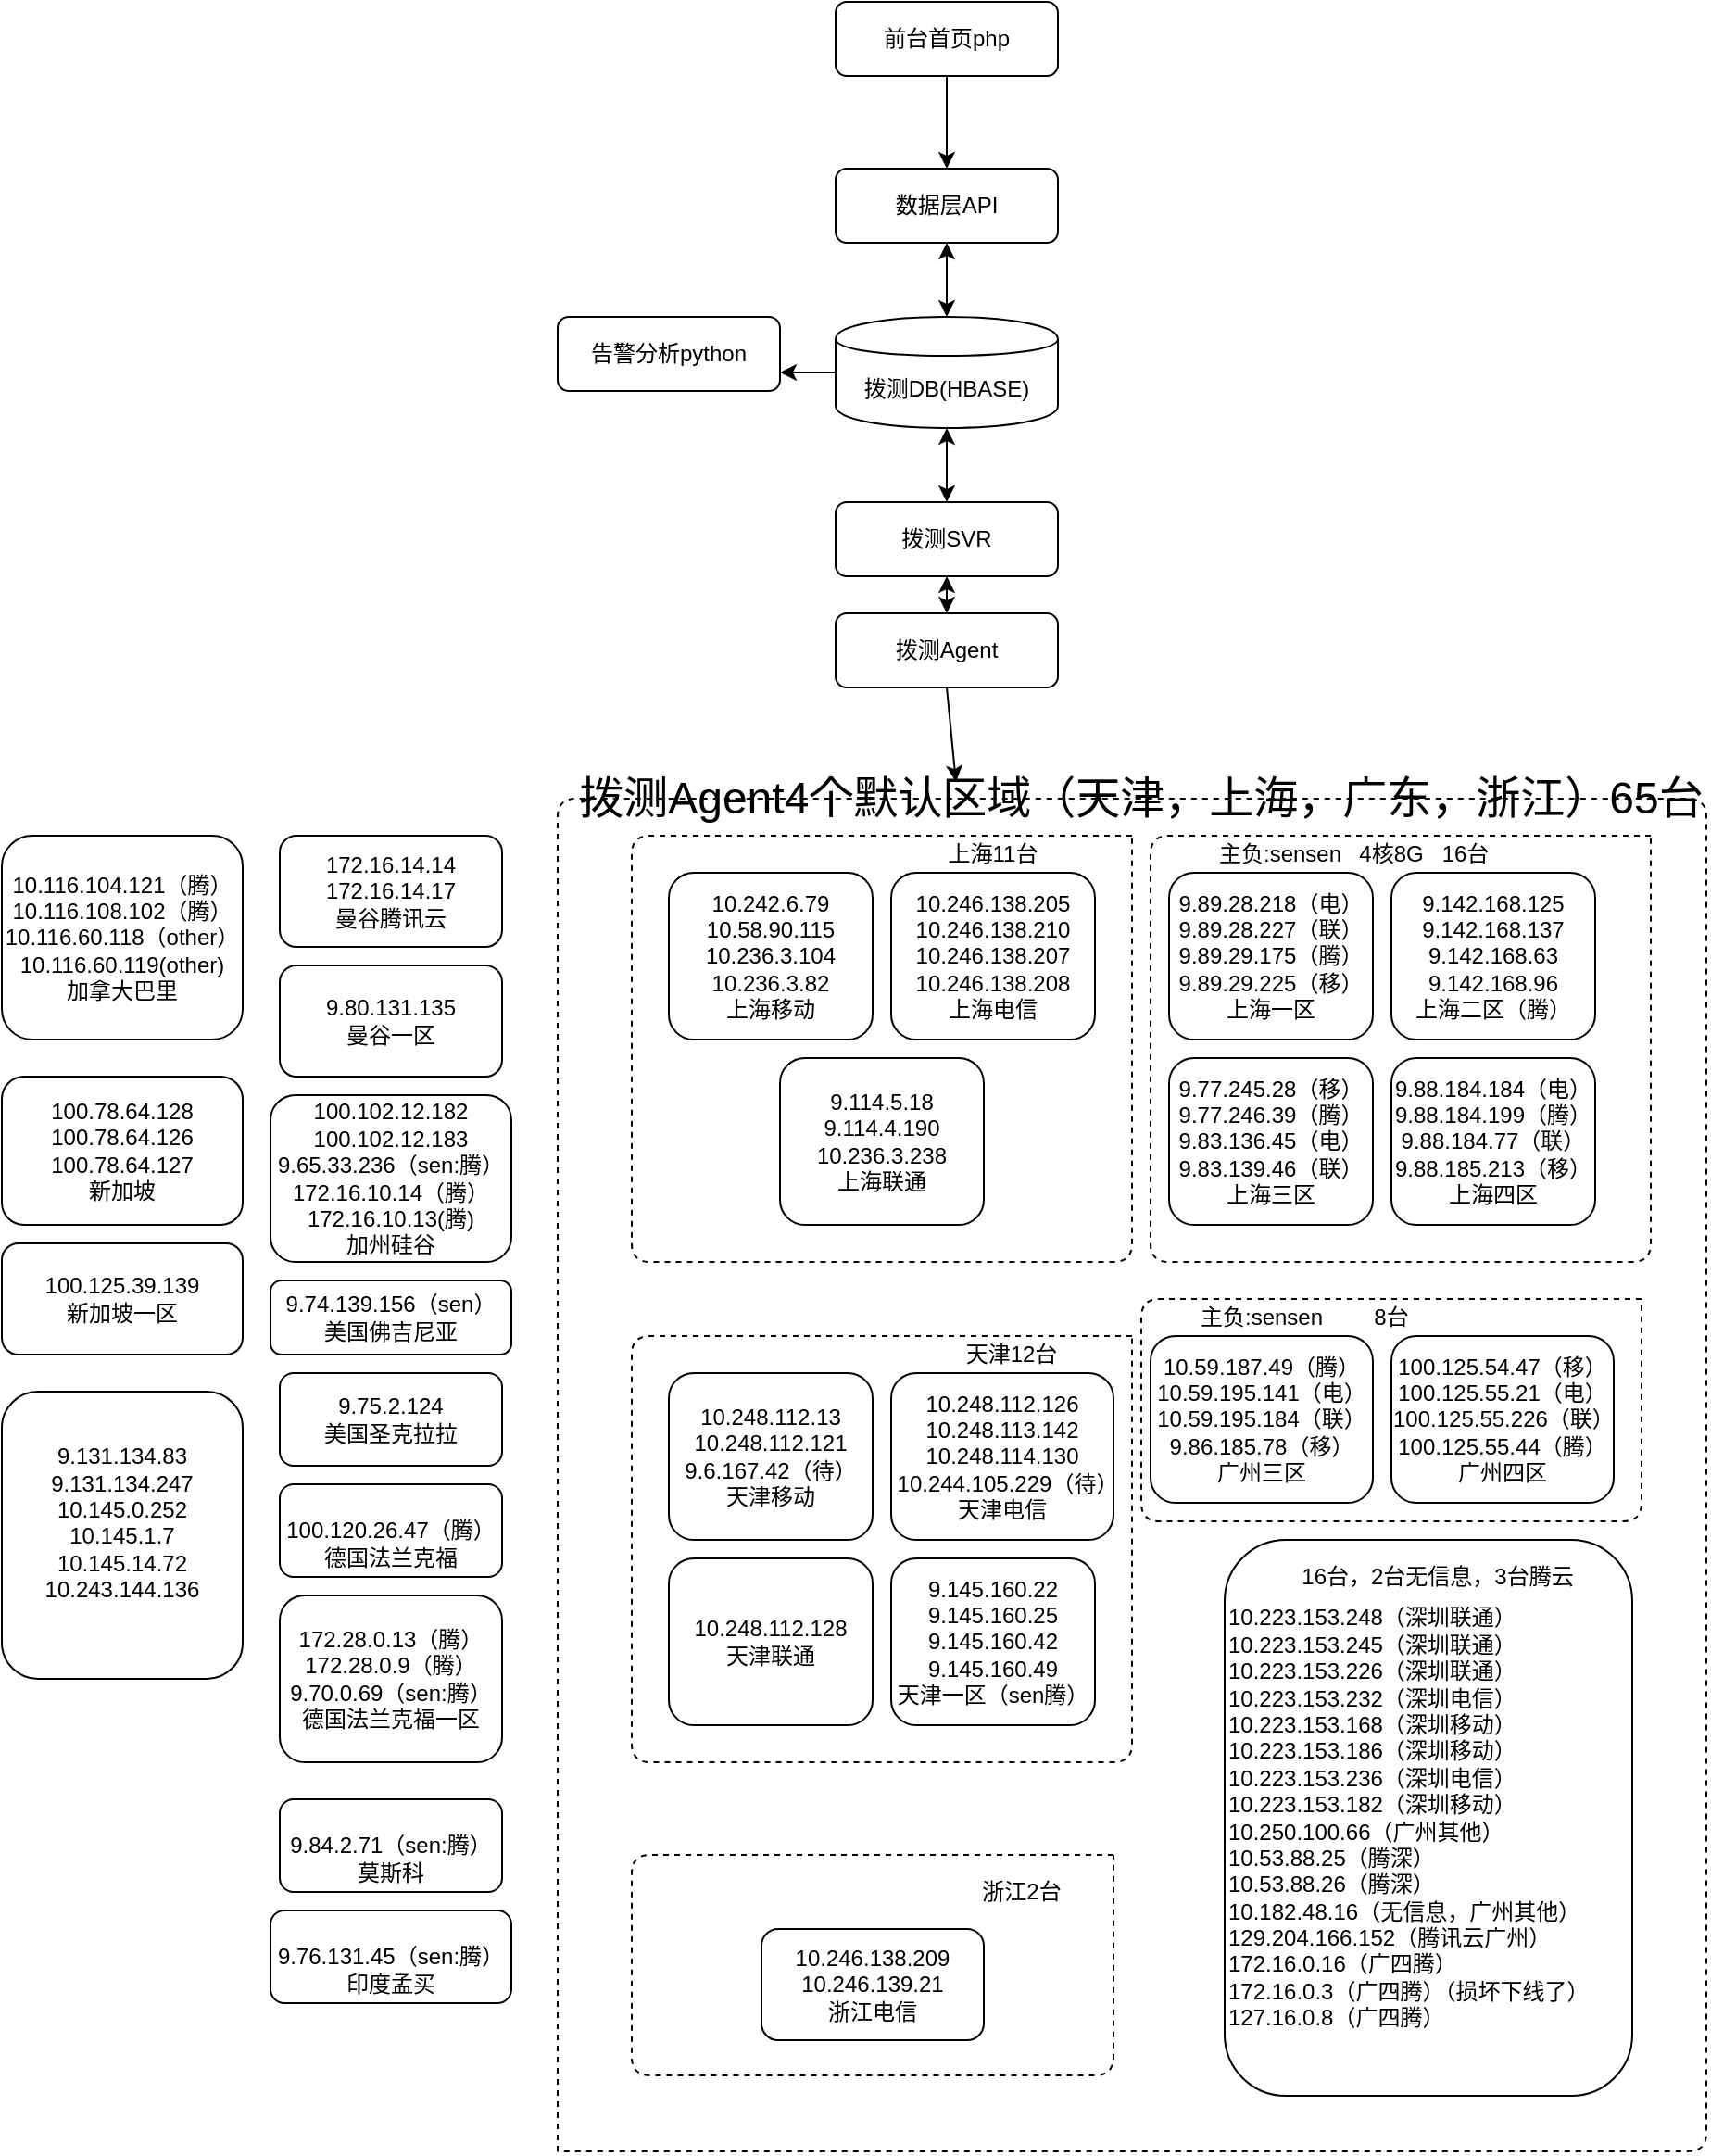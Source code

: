 <mxfile version="12.9.12" type="github">
  <diagram id="3ChKobuoZKqZvx7yNvab" name="Page-1">
    <mxGraphModel dx="1240" dy="768" grid="1" gridSize="10" guides="1" tooltips="1" connect="1" arrows="1" fold="1" page="1" pageScale="1" pageWidth="827" pageHeight="1169" math="0" shadow="0">
      <root>
        <mxCell id="0" />
        <mxCell id="1" parent="0" />
        <mxCell id="a0jC55dXt6eBEB4kqR6y-13" style="edgeStyle=orthogonalEdgeStyle;rounded=0;orthogonalLoop=1;jettySize=auto;html=1;exitX=0.5;exitY=1;exitDx=0;exitDy=0;entryX=0.5;entryY=0;entryDx=0;entryDy=0;" edge="1" parent="1" source="YTcx9iLwEz3lk8RtwIIG-1" target="a0jC55dXt6eBEB4kqR6y-1">
          <mxGeometry relative="1" as="geometry" />
        </mxCell>
        <mxCell id="YTcx9iLwEz3lk8RtwIIG-1" value="前台首页php" style="rounded=1;whiteSpace=wrap;html=1;" parent="1" vertex="1">
          <mxGeometry x="610" y="50" width="120" height="40" as="geometry" />
        </mxCell>
        <mxCell id="a0jC55dXt6eBEB4kqR6y-1" value="数据层API" style="rounded=1;whiteSpace=wrap;html=1;" vertex="1" parent="1">
          <mxGeometry x="610" y="140" width="120" height="40" as="geometry" />
        </mxCell>
        <mxCell id="a0jC55dXt6eBEB4kqR6y-16" style="edgeStyle=orthogonalEdgeStyle;rounded=0;orthogonalLoop=1;jettySize=auto;html=1;exitX=0;exitY=0.5;exitDx=0;exitDy=0;entryX=1;entryY=0.75;entryDx=0;entryDy=0;" edge="1" parent="1" source="a0jC55dXt6eBEB4kqR6y-2" target="a0jC55dXt6eBEB4kqR6y-3">
          <mxGeometry relative="1" as="geometry" />
        </mxCell>
        <mxCell id="a0jC55dXt6eBEB4kqR6y-2" value="拨测DB(HBASE)" style="shape=cylinder;whiteSpace=wrap;html=1;boundedLbl=1;backgroundOutline=1;" vertex="1" parent="1">
          <mxGeometry x="610" y="220" width="120" height="60" as="geometry" />
        </mxCell>
        <mxCell id="a0jC55dXt6eBEB4kqR6y-3" value="告警分析python" style="rounded=1;whiteSpace=wrap;html=1;" vertex="1" parent="1">
          <mxGeometry x="460" y="220" width="120" height="40" as="geometry" />
        </mxCell>
        <mxCell id="a0jC55dXt6eBEB4kqR6y-4" value="拨测SVR" style="rounded=1;whiteSpace=wrap;html=1;" vertex="1" parent="1">
          <mxGeometry x="610" y="320" width="120" height="40" as="geometry" />
        </mxCell>
        <mxCell id="a0jC55dXt6eBEB4kqR6y-5" value="拨测Agent" style="rounded=1;whiteSpace=wrap;html=1;" vertex="1" parent="1">
          <mxGeometry x="610" y="380" width="120" height="40" as="geometry" />
        </mxCell>
        <mxCell id="a0jC55dXt6eBEB4kqR6y-8" value="10.248.112.126&lt;br&gt;10.248.113.142&lt;br&gt;10.248.114.130&lt;br&gt;10.244.105.229（待）天津电信" style="rounded=1;whiteSpace=wrap;html=1;" vertex="1" parent="1">
          <mxGeometry x="640" y="790" width="120" height="90" as="geometry" />
        </mxCell>
        <mxCell id="a0jC55dXt6eBEB4kqR6y-9" value="10.248.112.128&lt;br&gt;天津联通" style="rounded=1;whiteSpace=wrap;html=1;" vertex="1" parent="1">
          <mxGeometry x="520" y="890" width="110" height="90" as="geometry" />
        </mxCell>
        <mxCell id="a0jC55dXt6eBEB4kqR6y-10" value="10.248.112.13&lt;br&gt;10.248.112.121&lt;br&gt;9.6.167.42（待）&lt;br&gt;天津移动" style="rounded=1;whiteSpace=wrap;html=1;" vertex="1" parent="1">
          <mxGeometry x="520" y="790" width="110" height="90" as="geometry" />
        </mxCell>
        <mxCell id="a0jC55dXt6eBEB4kqR6y-11" value="&lt;div&gt;10.242.6.79&lt;/div&gt;&lt;div&gt;10.58.90.115&lt;/div&gt;&lt;div&gt;10.236.3.104&lt;/div&gt;&lt;div&gt;10.236.3.82&lt;/div&gt;&lt;div&gt;上海移动&lt;/div&gt;" style="rounded=1;whiteSpace=wrap;html=1;" vertex="1" parent="1">
          <mxGeometry x="520" y="520" width="110" height="90" as="geometry" />
        </mxCell>
        <mxCell id="a0jC55dXt6eBEB4kqR6y-12" value="&lt;div&gt;10.246.138.205&lt;/div&gt;&lt;div&gt;10.246.138.210&lt;/div&gt;&lt;div&gt;10.246.138.207&lt;/div&gt;&lt;div&gt;10.246.138.208&lt;/div&gt;&lt;div&gt;上海电信&lt;/div&gt;" style="rounded=1;whiteSpace=wrap;html=1;" vertex="1" parent="1">
          <mxGeometry x="640" y="520" width="110" height="90" as="geometry" />
        </mxCell>
        <mxCell id="a0jC55dXt6eBEB4kqR6y-14" value="" style="endArrow=classic;startArrow=classic;html=1;entryX=0.5;entryY=1;entryDx=0;entryDy=0;exitX=0.5;exitY=0;exitDx=0;exitDy=0;" edge="1" parent="1" source="a0jC55dXt6eBEB4kqR6y-2" target="a0jC55dXt6eBEB4kqR6y-1">
          <mxGeometry width="50" height="50" relative="1" as="geometry">
            <mxPoint x="700" y="440" as="sourcePoint" />
            <mxPoint x="750" y="390" as="targetPoint" />
          </mxGeometry>
        </mxCell>
        <mxCell id="a0jC55dXt6eBEB4kqR6y-15" value="" style="endArrow=classic;startArrow=classic;html=1;entryX=0.5;entryY=1;entryDx=0;entryDy=0;exitX=0.5;exitY=0;exitDx=0;exitDy=0;" edge="1" parent="1" source="a0jC55dXt6eBEB4kqR6y-4" target="a0jC55dXt6eBEB4kqR6y-2">
          <mxGeometry width="50" height="50" relative="1" as="geometry">
            <mxPoint x="700" y="440" as="sourcePoint" />
            <mxPoint x="750" y="390" as="targetPoint" />
          </mxGeometry>
        </mxCell>
        <mxCell id="a0jC55dXt6eBEB4kqR6y-17" value="" style="endArrow=classic;startArrow=classic;html=1;entryX=0.5;entryY=1;entryDx=0;entryDy=0;exitX=0.5;exitY=0;exitDx=0;exitDy=0;" edge="1" parent="1" source="a0jC55dXt6eBEB4kqR6y-5" target="a0jC55dXt6eBEB4kqR6y-4">
          <mxGeometry width="50" height="50" relative="1" as="geometry">
            <mxPoint x="700" y="440" as="sourcePoint" />
            <mxPoint x="750" y="390" as="targetPoint" />
          </mxGeometry>
        </mxCell>
        <mxCell id="a0jC55dXt6eBEB4kqR6y-18" value="&lt;div&gt;9.114.5.18&lt;/div&gt;&lt;div&gt;9.114.4.190&lt;/div&gt;&lt;div&gt;10.236.3.238&lt;/div&gt;&lt;div&gt;上海联通&lt;/div&gt;" style="rounded=1;whiteSpace=wrap;html=1;" vertex="1" parent="1">
          <mxGeometry x="580" y="620" width="110" height="90" as="geometry" />
        </mxCell>
        <mxCell id="a0jC55dXt6eBEB4kqR6y-19" value="&lt;div&gt;9.89.28.218（电）&lt;/div&gt;&lt;div&gt;9.89.28.227（联）&lt;/div&gt;&lt;div&gt;9.89.29.175（腾）&lt;/div&gt;&lt;div&gt;9.89.29.225（移）&lt;/div&gt;&lt;div&gt;上海一区&lt;/div&gt;" style="rounded=1;whiteSpace=wrap;html=1;" vertex="1" parent="1">
          <mxGeometry x="790" y="520" width="110" height="90" as="geometry" />
        </mxCell>
        <mxCell id="a0jC55dXt6eBEB4kqR6y-20" value="&lt;div&gt;9.142.168.125&lt;/div&gt;&lt;div&gt;9.142.168.137&lt;/div&gt;&lt;div&gt;9.142.168.63&lt;/div&gt;&lt;div&gt;9.142.168.96&lt;/div&gt;&lt;div&gt;上海二区（腾）&lt;/div&gt;" style="rounded=1;whiteSpace=wrap;html=1;" vertex="1" parent="1">
          <mxGeometry x="910" y="520" width="110" height="90" as="geometry" />
        </mxCell>
        <mxCell id="a0jC55dXt6eBEB4kqR6y-21" value="4核8G" style="text;html=1;strokeColor=none;fillColor=none;align=center;verticalAlign=middle;whiteSpace=wrap;rounded=0;" vertex="1" parent="1">
          <mxGeometry x="890" y="500" width="40" height="20" as="geometry" />
        </mxCell>
        <mxCell id="a0jC55dXt6eBEB4kqR6y-22" value="&lt;div&gt;9.77.245.28（移）&lt;/div&gt;&lt;div&gt;9.77.246.39（腾）&lt;/div&gt;&lt;div&gt;9.83.136.45（电）&lt;/div&gt;&lt;div&gt;9.83.139.46（联）&lt;/div&gt;&lt;div&gt;上海三区&lt;/div&gt;" style="rounded=1;whiteSpace=wrap;html=1;" vertex="1" parent="1">
          <mxGeometry x="790" y="620" width="110" height="90" as="geometry" />
        </mxCell>
        <mxCell id="a0jC55dXt6eBEB4kqR6y-23" value="主负:sensen" style="text;html=1;strokeColor=none;fillColor=none;align=center;verticalAlign=middle;whiteSpace=wrap;rounded=0;" vertex="1" parent="1">
          <mxGeometry x="800" y="500" width="100" height="20" as="geometry" />
        </mxCell>
        <mxCell id="a0jC55dXt6eBEB4kqR6y-25" value="&lt;div&gt;9.88.184.184（电）&lt;/div&gt;&lt;div&gt;9.88.184.199（腾）&lt;/div&gt;&lt;div&gt;9.88.184.77（联）&lt;/div&gt;&lt;div&gt;9.88.185.213（移）&lt;/div&gt;&lt;div&gt;上海四区&lt;/div&gt;" style="rounded=1;whiteSpace=wrap;html=1;" vertex="1" parent="1">
          <mxGeometry x="910" y="620" width="110" height="90" as="geometry" />
        </mxCell>
        <mxCell id="a0jC55dXt6eBEB4kqR6y-26" value="" style="endArrow=none;dashed=1;html=1;" edge="1" parent="1">
          <mxGeometry width="50" height="50" relative="1" as="geometry">
            <mxPoint x="1050" y="500" as="sourcePoint" />
            <mxPoint x="1050" y="500" as="targetPoint" />
            <Array as="points">
              <mxPoint x="780" y="500" />
              <mxPoint x="780" y="730" />
              <mxPoint x="1050" y="730" />
            </Array>
          </mxGeometry>
        </mxCell>
        <mxCell id="a0jC55dXt6eBEB4kqR6y-27" value="" style="endArrow=none;dashed=1;html=1;" edge="1" parent="1">
          <mxGeometry width="50" height="50" relative="1" as="geometry">
            <mxPoint x="770" y="500" as="sourcePoint" />
            <mxPoint x="770" y="500" as="targetPoint" />
            <Array as="points">
              <mxPoint x="500" y="500" />
              <mxPoint x="500" y="730" />
              <mxPoint x="770" y="730" />
            </Array>
          </mxGeometry>
        </mxCell>
        <mxCell id="a0jC55dXt6eBEB4kqR6y-28" value="" style="endArrow=none;dashed=1;html=1;" edge="1" parent="1">
          <mxGeometry width="50" height="50" relative="1" as="geometry">
            <mxPoint x="770" y="770" as="sourcePoint" />
            <mxPoint x="770" y="770" as="targetPoint" />
            <Array as="points">
              <mxPoint x="500" y="770" />
              <mxPoint x="500" y="1000" />
              <mxPoint x="770" y="1000" />
            </Array>
          </mxGeometry>
        </mxCell>
        <mxCell id="a0jC55dXt6eBEB4kqR6y-29" value="天津12台" style="text;html=1;strokeColor=none;fillColor=none;align=center;verticalAlign=middle;whiteSpace=wrap;rounded=0;" vertex="1" parent="1">
          <mxGeometry x="670" y="770" width="70" height="20" as="geometry" />
        </mxCell>
        <mxCell id="a0jC55dXt6eBEB4kqR6y-31" value="16台" style="text;html=1;strokeColor=none;fillColor=none;align=center;verticalAlign=middle;whiteSpace=wrap;rounded=0;" vertex="1" parent="1">
          <mxGeometry x="930" y="500" width="40" height="20" as="geometry" />
        </mxCell>
        <mxCell id="a0jC55dXt6eBEB4kqR6y-32" value="上海11台" style="text;html=1;strokeColor=none;fillColor=none;align=center;verticalAlign=middle;whiteSpace=wrap;rounded=0;" vertex="1" parent="1">
          <mxGeometry x="660" y="500" width="70" height="20" as="geometry" />
        </mxCell>
        <mxCell id="a0jC55dXt6eBEB4kqR6y-34" value="&lt;div&gt;&lt;br&gt;&lt;/div&gt;&lt;div&gt;10.59.187.49（腾）&lt;/div&gt;&lt;div&gt;10.59.195.141（电）&lt;/div&gt;&lt;div&gt;10.59.195.184（联）&lt;/div&gt;&lt;div&gt;9.86.185.78（移）&lt;/div&gt;&lt;div&gt;广州三区&lt;/div&gt;&lt;div&gt;&lt;br&gt;&lt;/div&gt;" style="rounded=1;whiteSpace=wrap;html=1;align=center;" vertex="1" parent="1">
          <mxGeometry x="780" y="770" width="120" height="90" as="geometry" />
        </mxCell>
        <mxCell id="a0jC55dXt6eBEB4kqR6y-35" value="&lt;div&gt;&lt;div&gt;100.125.54.47（移）&lt;/div&gt;&lt;div&gt;100.125.55.21（电）&lt;/div&gt;&lt;div&gt;100.125.55.226（联）&lt;/div&gt;&lt;div&gt;100.125.55.44（腾）&lt;/div&gt;&lt;/div&gt;&lt;div&gt;广州四区&lt;/div&gt;" style="rounded=1;whiteSpace=wrap;html=1;" vertex="1" parent="1">
          <mxGeometry x="910" y="770" width="120" height="90" as="geometry" />
        </mxCell>
        <mxCell id="a0jC55dXt6eBEB4kqR6y-36" value="&lt;div&gt;&lt;div&gt;10.223.153.248（深圳联通）&lt;/div&gt;&lt;div&gt;10.223.153.245（深圳联通）&lt;/div&gt;&lt;div&gt;10.223.153.226（深圳联通）&lt;/div&gt;&lt;div&gt;10.223.153.232（深圳电信）&lt;/div&gt;&lt;div&gt;10.223.153.168（深圳移动）&lt;/div&gt;&lt;div&gt;10.223.153.186（深圳移动）&lt;/div&gt;&lt;div&gt;10.223.153.236（深圳电信）&lt;/div&gt;&lt;div&gt;10.223.153.182（深圳移动）&lt;/div&gt;&lt;div&gt;10.250.100.66（广州其他）&lt;/div&gt;&lt;div&gt;10.53.88.25（腾深）&lt;/div&gt;&lt;div&gt;10.53.88.26（腾深）&lt;/div&gt;&lt;/div&gt;&lt;div&gt;10.182.48.16（无信息，广州其他）&lt;/div&gt;&lt;div&gt;129.204.166.152（腾讯云广州）&lt;/div&gt;&lt;div&gt;172.16.0.16（广四腾）&lt;/div&gt;&lt;div&gt;172.16.0.3（广四腾）（损坏下线了）&lt;/div&gt;&lt;div&gt;127.16.0.8（广四腾）&lt;/div&gt;" style="rounded=1;whiteSpace=wrap;html=1;align=left;" vertex="1" parent="1">
          <mxGeometry x="820" y="880" width="220" height="300" as="geometry" />
        </mxCell>
        <mxCell id="a0jC55dXt6eBEB4kqR6y-37" value="" style="endArrow=none;dashed=1;html=1;" edge="1" parent="1">
          <mxGeometry width="50" height="50" relative="1" as="geometry">
            <mxPoint x="460" y="1210" as="sourcePoint" />
            <mxPoint x="460" y="1210" as="targetPoint" />
            <Array as="points">
              <mxPoint x="460" y="480" />
              <mxPoint x="1080" y="480" />
              <mxPoint x="1080" y="1210" />
              <mxPoint x="780" y="1210" />
            </Array>
          </mxGeometry>
        </mxCell>
        <mxCell id="a0jC55dXt6eBEB4kqR6y-41" value="" style="endArrow=classic;html=1;exitX=0.5;exitY=1;exitDx=0;exitDy=0;entryX=0.336;entryY=0.05;entryDx=0;entryDy=0;entryPerimeter=0;" edge="1" parent="1" source="a0jC55dXt6eBEB4kqR6y-5" target="a0jC55dXt6eBEB4kqR6y-38">
          <mxGeometry width="50" height="50" relative="1" as="geometry">
            <mxPoint x="550" y="440" as="sourcePoint" />
            <mxPoint x="600" y="390" as="targetPoint" />
          </mxGeometry>
        </mxCell>
        <mxCell id="a0jC55dXt6eBEB4kqR6y-42" value="16台，2台无信息，3台腾云" style="text;html=1;strokeColor=none;fillColor=none;align=center;verticalAlign=middle;whiteSpace=wrap;rounded=0;" vertex="1" parent="1">
          <mxGeometry x="850" y="890" width="170" height="20" as="geometry" />
        </mxCell>
        <mxCell id="a0jC55dXt6eBEB4kqR6y-43" value="8台" style="text;html=1;strokeColor=none;fillColor=none;align=center;verticalAlign=middle;whiteSpace=wrap;rounded=0;" vertex="1" parent="1">
          <mxGeometry x="890" y="750" width="40" height="20" as="geometry" />
        </mxCell>
        <mxCell id="a0jC55dXt6eBEB4kqR6y-44" value="" style="endArrow=none;dashed=1;html=1;" edge="1" parent="1">
          <mxGeometry width="50" height="50" relative="1" as="geometry">
            <mxPoint x="1045" y="750" as="sourcePoint" />
            <mxPoint x="1045" y="750" as="targetPoint" />
            <Array as="points">
              <mxPoint x="775" y="750" />
              <mxPoint x="775" y="870" />
              <mxPoint x="1045" y="870" />
            </Array>
          </mxGeometry>
        </mxCell>
        <mxCell id="a0jC55dXt6eBEB4kqR6y-45" value="主负:sensen" style="text;html=1;strokeColor=none;fillColor=none;align=center;verticalAlign=middle;whiteSpace=wrap;rounded=0;" vertex="1" parent="1">
          <mxGeometry x="790" y="750" width="100" height="20" as="geometry" />
        </mxCell>
        <mxCell id="a0jC55dXt6eBEB4kqR6y-46" value="&lt;div&gt;9.145.160.22&lt;/div&gt;&lt;div&gt;9.145.160.25&lt;/div&gt;&lt;div&gt;9.145.160.42&lt;/div&gt;&lt;div&gt;9.145.160.49&lt;/div&gt;天津一区（sen腾）" style="rounded=1;whiteSpace=wrap;html=1;" vertex="1" parent="1">
          <mxGeometry x="640" y="890" width="110" height="90" as="geometry" />
        </mxCell>
        <mxCell id="a0jC55dXt6eBEB4kqR6y-47" value="&lt;div&gt;10.246.138.209&lt;/div&gt;&lt;div&gt;10.246.139.21&lt;/div&gt;&lt;div&gt;浙江电信&lt;/div&gt;" style="rounded=1;whiteSpace=wrap;html=1;" vertex="1" parent="1">
          <mxGeometry x="570" y="1090" width="120" height="60" as="geometry" />
        </mxCell>
        <mxCell id="a0jC55dXt6eBEB4kqR6y-48" value="浙江2台" style="text;html=1;strokeColor=none;fillColor=none;align=center;verticalAlign=middle;whiteSpace=wrap;rounded=0;" vertex="1" parent="1">
          <mxGeometry x="672.5" y="1060" width="75" height="20" as="geometry" />
        </mxCell>
        <mxCell id="a0jC55dXt6eBEB4kqR6y-52" value="" style="endArrow=none;dashed=1;html=1;" edge="1" parent="1">
          <mxGeometry width="50" height="50" relative="1" as="geometry">
            <mxPoint x="760" y="1050" as="sourcePoint" />
            <mxPoint x="760" y="1050" as="targetPoint" />
            <Array as="points">
              <mxPoint x="500" y="1050" />
              <mxPoint x="500" y="1169" />
              <mxPoint x="760" y="1169" />
            </Array>
          </mxGeometry>
        </mxCell>
        <mxCell id="a0jC55dXt6eBEB4kqR6y-38" value="&lt;font style=&quot;font-size: 24px&quot;&gt;拨测Agent4个默认区域（天津，上海，广东，浙江）65台&lt;/font&gt;" style="text;html=1;strokeColor=none;fillColor=none;align=center;verticalAlign=middle;whiteSpace=wrap;rounded=0;" vertex="1" parent="1">
          <mxGeometry x="470" y="470" width="610" height="20" as="geometry" />
        </mxCell>
        <mxCell id="a0jC55dXt6eBEB4kqR6y-55" value="172.16.14.14&lt;br&gt;172.16.14.17&lt;br&gt;曼谷腾讯云" style="rounded=1;whiteSpace=wrap;html=1;" vertex="1" parent="1">
          <mxGeometry x="310" y="500" width="120" height="60" as="geometry" />
        </mxCell>
        <mxCell id="a0jC55dXt6eBEB4kqR6y-56" value="&lt;div&gt;9.80.131.135&lt;/div&gt;&lt;div&gt;曼谷一区&lt;/div&gt;" style="rounded=1;whiteSpace=wrap;html=1;" vertex="1" parent="1">
          <mxGeometry x="310" y="570" width="120" height="60" as="geometry" />
        </mxCell>
        <mxCell id="a0jC55dXt6eBEB4kqR6y-57" value="&lt;div&gt;10.116.104.121（腾）&lt;/div&gt;&lt;div&gt;10.116.108.102（腾）&lt;/div&gt;&lt;div&gt;10.116.60.118（other）&lt;/div&gt;&lt;div&gt;10.116.60.119(other)&lt;/div&gt;&lt;div&gt;加拿大巴里&lt;/div&gt;" style="rounded=1;whiteSpace=wrap;html=1;" vertex="1" parent="1">
          <mxGeometry x="160" y="500" width="130" height="110" as="geometry" />
        </mxCell>
        <mxCell id="a0jC55dXt6eBEB4kqR6y-58" value="&lt;div&gt;100.102.12.182&lt;/div&gt;&lt;div&gt;100.102.12.183&lt;/div&gt;&lt;div&gt;9.65.33.236（sen:腾）&lt;br&gt;&lt;/div&gt;&lt;div&gt;172.16.10.14（腾）&lt;/div&gt;&lt;div&gt;172.16.10.13(腾)&lt;/div&gt;&lt;div&gt;加州硅谷&lt;/div&gt;" style="rounded=1;whiteSpace=wrap;html=1;" vertex="1" parent="1">
          <mxGeometry x="305" y="640" width="130" height="90" as="geometry" />
        </mxCell>
        <mxCell id="a0jC55dXt6eBEB4kqR6y-59" value="&lt;div&gt;&lt;br&gt;&lt;/div&gt;&lt;div&gt;100.120.26.47（腾）&lt;/div&gt;&lt;div&gt;德国法兰克福&lt;/div&gt;" style="rounded=1;whiteSpace=wrap;html=1;" vertex="1" parent="1">
          <mxGeometry x="310" y="850" width="120" height="50" as="geometry" />
        </mxCell>
        <mxCell id="a0jC55dXt6eBEB4kqR6y-60" value="&lt;div&gt;172.28.0.13（腾）&lt;/div&gt;&lt;div&gt;172.28.0.9（腾）&lt;/div&gt;&lt;div&gt;9.70.0.69（sen:腾）&lt;/div&gt;&lt;div&gt;德国法兰克福一区&lt;/div&gt;" style="rounded=1;whiteSpace=wrap;html=1;" vertex="1" parent="1">
          <mxGeometry x="310" y="910" width="120" height="90" as="geometry" />
        </mxCell>
        <mxCell id="a0jC55dXt6eBEB4kqR6y-61" value="&lt;div&gt;&lt;br&gt;&lt;/div&gt;&lt;div&gt;9.84.2.71（sen:腾）&lt;/div&gt;&lt;div&gt;莫斯科&lt;/div&gt;" style="rounded=1;whiteSpace=wrap;html=1;" vertex="1" parent="1">
          <mxGeometry x="310" y="1020" width="120" height="50" as="geometry" />
        </mxCell>
        <mxCell id="a0jC55dXt6eBEB4kqR6y-62" value="&lt;div&gt;&lt;br&gt;&lt;/div&gt;&lt;div&gt;9.76.131.45（sen:腾）&lt;/div&gt;&lt;div&gt;印度孟买&lt;/div&gt;" style="rounded=1;whiteSpace=wrap;html=1;" vertex="1" parent="1">
          <mxGeometry x="305" y="1080" width="130" height="50" as="geometry" />
        </mxCell>
        <mxCell id="a0jC55dXt6eBEB4kqR6y-64" value="&lt;div&gt;9.75.2.124&lt;/div&gt;&lt;div&gt;美国圣克拉拉&lt;/div&gt;" style="rounded=1;whiteSpace=wrap;html=1;" vertex="1" parent="1">
          <mxGeometry x="310" y="790" width="120" height="50" as="geometry" />
        </mxCell>
        <mxCell id="a0jC55dXt6eBEB4kqR6y-65" value="&lt;div&gt;100.78.64.128&lt;/div&gt;&lt;div&gt;100.78.64.126&lt;/div&gt;&lt;div&gt;100.78.64.127&lt;/div&gt;&lt;div&gt;新加坡&lt;/div&gt;" style="rounded=1;whiteSpace=wrap;html=1;" vertex="1" parent="1">
          <mxGeometry x="160" y="630" width="130" height="80" as="geometry" />
        </mxCell>
        <mxCell id="a0jC55dXt6eBEB4kqR6y-66" value="&lt;div&gt;100.125.39.139&lt;/div&gt;&lt;div&gt;新加坡一区&lt;/div&gt;" style="rounded=1;whiteSpace=wrap;html=1;" vertex="1" parent="1">
          <mxGeometry x="160" y="720" width="130" height="60" as="geometry" />
        </mxCell>
        <mxCell id="a0jC55dXt6eBEB4kqR6y-67" value="&lt;div&gt;9.74.139.156（sen）&lt;/div&gt;&lt;div&gt;美国佛吉尼亚&lt;/div&gt;" style="rounded=1;whiteSpace=wrap;html=1;" vertex="1" parent="1">
          <mxGeometry x="305" y="740" width="130" height="40" as="geometry" />
        </mxCell>
        <mxCell id="a0jC55dXt6eBEB4kqR6y-68" value="&lt;div&gt;9.131.134.83&lt;/div&gt;&lt;div&gt;9.131.134.247&lt;/div&gt;&lt;div&gt;10.145.0.252&lt;/div&gt;&lt;div&gt;10.145.1.7&lt;/div&gt;&lt;div&gt;10.145.14.72&lt;/div&gt;&lt;div&gt;10.243.144.136&lt;/div&gt;&lt;div&gt;&lt;br&gt;&lt;/div&gt;" style="rounded=1;whiteSpace=wrap;html=1;" vertex="1" parent="1">
          <mxGeometry x="160" y="800" width="130" height="155" as="geometry" />
        </mxCell>
      </root>
    </mxGraphModel>
  </diagram>
</mxfile>
